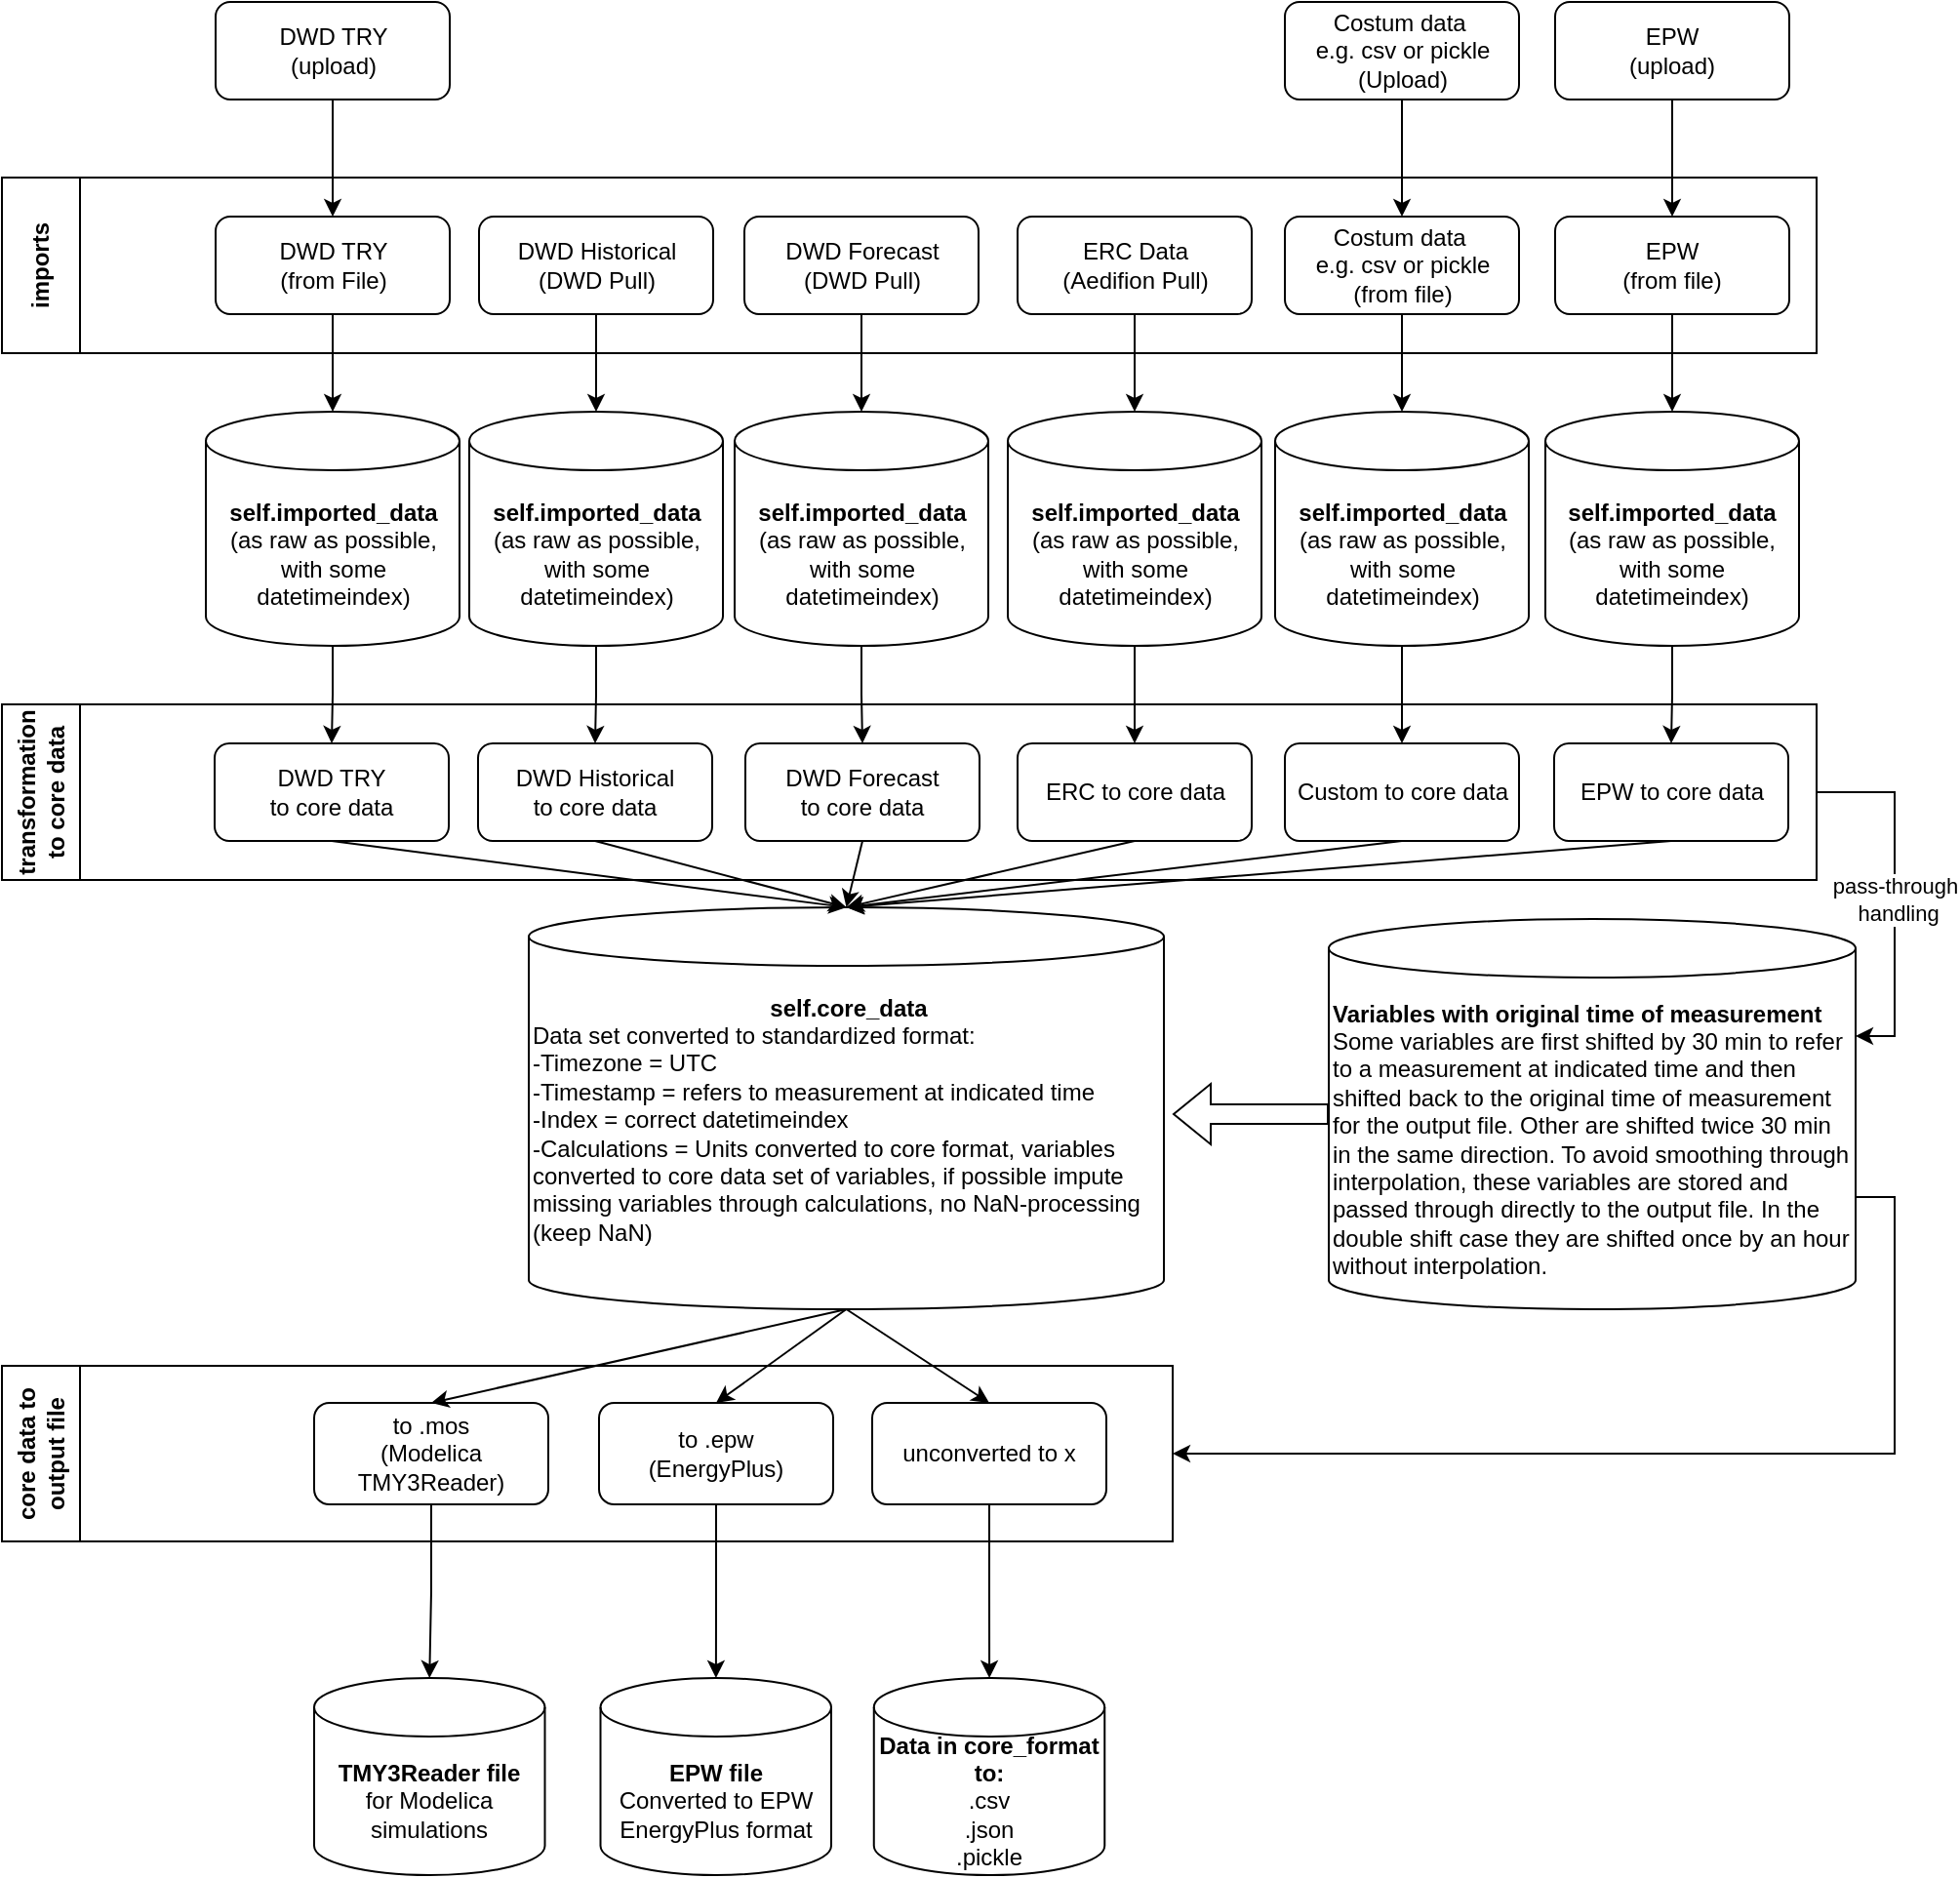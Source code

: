<mxfile version="21.6.5" type="device">
  <diagram id="C5RBs43oDa-KdzZeNtuy" name="Page-1">
    <mxGraphModel dx="2093" dy="2224" grid="1" gridSize="10" guides="1" tooltips="1" connect="1" arrows="1" fold="1" page="1" pageScale="1" pageWidth="827" pageHeight="1169" math="0" shadow="0">
      <root>
        <mxCell id="WIyWlLk6GJQsqaUBKTNV-0" />
        <mxCell id="WIyWlLk6GJQsqaUBKTNV-1" parent="WIyWlLk6GJQsqaUBKTNV-0" />
        <mxCell id="tn6FGIf0n3ZcMdlyqICX-29" value="" style="edgeStyle=orthogonalEdgeStyle;rounded=0;orthogonalLoop=1;jettySize=auto;html=1;" parent="WIyWlLk6GJQsqaUBKTNV-1" source="WIyWlLk6GJQsqaUBKTNV-3" target="tn6FGIf0n3ZcMdlyqICX-14" edge="1">
          <mxGeometry relative="1" as="geometry" />
        </mxCell>
        <mxCell id="WIyWlLk6GJQsqaUBKTNV-3" value="DWD Forecast&lt;br&gt;(DWD Pull)" style="rounded=1;whiteSpace=wrap;html=1;fontSize=12;glass=0;strokeWidth=1;shadow=0;" parent="WIyWlLk6GJQsqaUBKTNV-1" vertex="1">
          <mxGeometry x="440.5" y="-120" width="120" height="50" as="geometry" />
        </mxCell>
        <mxCell id="WIyWlLk6GJQsqaUBKTNV-7" value="&lt;div style=&quot;text-align: center;&quot;&gt;&lt;b style=&quot;background-color: initial; border-color: var(--border-color);&quot;&gt;self.core_data&lt;/b&gt;&lt;/div&gt;Data set converted to standardized format:&lt;br style=&quot;border-color: var(--border-color);&quot;&gt;-Timezone = UTC&lt;br style=&quot;border-color: var(--border-color);&quot;&gt;-Timestamp = refers to measurement at indicated time&lt;br&gt;-Index = correct datetimeindex&amp;nbsp;&lt;br style=&quot;border-color: var(--border-color);&quot;&gt;-Calculations = Units converted to core format,&amp;nbsp;variables converted to core data set of variables, if possible impute missing variables through calculations, no NaN-processing (keep NaN)&lt;br style=&quot;border-color: var(--border-color);&quot;&gt;&amp;nbsp;" style="shape=cylinder3;whiteSpace=wrap;html=1;boundedLbl=1;backgroundOutline=1;size=15;align=left;" parent="WIyWlLk6GJQsqaUBKTNV-1" vertex="1">
          <mxGeometry x="330" y="234" width="325.5" height="206" as="geometry" />
        </mxCell>
        <mxCell id="tn6FGIf0n3ZcMdlyqICX-28" value="" style="edgeStyle=orthogonalEdgeStyle;rounded=0;orthogonalLoop=1;jettySize=auto;html=1;" parent="WIyWlLk6GJQsqaUBKTNV-1" source="_qvap0C31M7JRtb-dRH6-0" target="tn6FGIf0n3ZcMdlyqICX-13" edge="1">
          <mxGeometry relative="1" as="geometry" />
        </mxCell>
        <mxCell id="_qvap0C31M7JRtb-dRH6-0" value="DWD Historical&lt;br&gt;(DWD Pull)" style="rounded=1;whiteSpace=wrap;html=1;fontSize=12;glass=0;strokeWidth=1;shadow=0;" parent="WIyWlLk6GJQsqaUBKTNV-1" vertex="1">
          <mxGeometry x="304.5" y="-120" width="120" height="50" as="geometry" />
        </mxCell>
        <mxCell id="tn6FGIf0n3ZcMdlyqICX-27" value="" style="edgeStyle=orthogonalEdgeStyle;rounded=0;orthogonalLoop=1;jettySize=auto;html=1;" parent="WIyWlLk6GJQsqaUBKTNV-1" source="_qvap0C31M7JRtb-dRH6-3" target="tn6FGIf0n3ZcMdlyqICX-2" edge="1">
          <mxGeometry relative="1" as="geometry" />
        </mxCell>
        <mxCell id="_qvap0C31M7JRtb-dRH6-3" value="DWD TRY&lt;br&gt;(from File)" style="rounded=1;whiteSpace=wrap;html=1;fontSize=12;glass=0;strokeWidth=1;shadow=0;" parent="WIyWlLk6GJQsqaUBKTNV-1" vertex="1">
          <mxGeometry x="169.5" y="-120" width="120" height="50" as="geometry" />
        </mxCell>
        <mxCell id="tn6FGIf0n3ZcMdlyqICX-30" value="" style="edgeStyle=orthogonalEdgeStyle;rounded=0;orthogonalLoop=1;jettySize=auto;html=1;" parent="WIyWlLk6GJQsqaUBKTNV-1" source="_qvap0C31M7JRtb-dRH6-4" target="tn6FGIf0n3ZcMdlyqICX-15" edge="1">
          <mxGeometry relative="1" as="geometry" />
        </mxCell>
        <mxCell id="_qvap0C31M7JRtb-dRH6-4" value="ERC Data&lt;br&gt;(Aedifion Pull)" style="rounded=1;whiteSpace=wrap;html=1;fontSize=12;glass=0;strokeWidth=1;shadow=0;" parent="WIyWlLk6GJQsqaUBKTNV-1" vertex="1">
          <mxGeometry x="580.5" y="-120" width="120" height="50" as="geometry" />
        </mxCell>
        <mxCell id="tn6FGIf0n3ZcMdlyqICX-31" value="" style="edgeStyle=orthogonalEdgeStyle;rounded=0;orthogonalLoop=1;jettySize=auto;html=1;entryX=0.5;entryY=0;entryDx=0;entryDy=0;entryPerimeter=0;" parent="WIyWlLk6GJQsqaUBKTNV-1" source="_qvap0C31M7JRtb-dRH6-5" target="tn6FGIf0n3ZcMdlyqICX-16" edge="1">
          <mxGeometry relative="1" as="geometry" />
        </mxCell>
        <mxCell id="_qvap0C31M7JRtb-dRH6-5" value="Costum data&amp;nbsp;&lt;br&gt;e.g. csv or pickle&lt;br&gt;(from file)" style="rounded=1;whiteSpace=wrap;html=1;fontSize=12;glass=0;strokeWidth=1;shadow=0;" parent="WIyWlLk6GJQsqaUBKTNV-1" vertex="1">
          <mxGeometry x="717.5" y="-120" width="120" height="50" as="geometry" />
        </mxCell>
        <mxCell id="tn6FGIf0n3ZcMdlyqICX-9" style="edgeStyle=orthogonalEdgeStyle;rounded=0;orthogonalLoop=1;jettySize=auto;html=1;exitX=0.5;exitY=1;exitDx=0;exitDy=0;entryX=0.5;entryY=0;entryDx=0;entryDy=0;entryPerimeter=0;" parent="WIyWlLk6GJQsqaUBKTNV-1" source="_qvap0C31M7JRtb-dRH6-6" target="tn6FGIf0n3ZcMdlyqICX-4" edge="1">
          <mxGeometry relative="1" as="geometry" />
        </mxCell>
        <mxCell id="_qvap0C31M7JRtb-dRH6-6" value="to .mos &lt;br&gt;(Modelica TMY3Reader)" style="rounded=1;whiteSpace=wrap;html=1;fontSize=12;glass=0;strokeWidth=1;shadow=0;" parent="WIyWlLk6GJQsqaUBKTNV-1" vertex="1">
          <mxGeometry x="220" y="488" width="120" height="52" as="geometry" />
        </mxCell>
        <mxCell id="tn6FGIf0n3ZcMdlyqICX-11" value="" style="edgeStyle=orthogonalEdgeStyle;rounded=0;orthogonalLoop=1;jettySize=auto;html=1;" parent="WIyWlLk6GJQsqaUBKTNV-1" source="_qvap0C31M7JRtb-dRH6-7" target="tn6FGIf0n3ZcMdlyqICX-6" edge="1">
          <mxGeometry relative="1" as="geometry" />
        </mxCell>
        <mxCell id="_qvap0C31M7JRtb-dRH6-7" value="unconverted to x" style="rounded=1;whiteSpace=wrap;html=1;fontSize=12;glass=0;strokeWidth=1;shadow=0;" parent="WIyWlLk6GJQsqaUBKTNV-1" vertex="1">
          <mxGeometry x="506" y="488" width="120" height="52" as="geometry" />
        </mxCell>
        <mxCell id="tn6FGIf0n3ZcMdlyqICX-10" style="edgeStyle=orthogonalEdgeStyle;rounded=0;orthogonalLoop=1;jettySize=auto;html=1;exitX=0.5;exitY=1;exitDx=0;exitDy=0;" parent="WIyWlLk6GJQsqaUBKTNV-1" source="_qvap0C31M7JRtb-dRH6-8" target="tn6FGIf0n3ZcMdlyqICX-5" edge="1">
          <mxGeometry relative="1" as="geometry" />
        </mxCell>
        <mxCell id="_qvap0C31M7JRtb-dRH6-8" value="to .epw&lt;br&gt;(EnergyPlus)" style="rounded=1;whiteSpace=wrap;html=1;fontSize=12;glass=0;strokeWidth=1;shadow=0;" parent="WIyWlLk6GJQsqaUBKTNV-1" vertex="1">
          <mxGeometry x="366" y="488" width="120" height="52" as="geometry" />
        </mxCell>
        <mxCell id="_qvap0C31M7JRtb-dRH6-10" value="" style="endArrow=classic;html=1;rounded=0;exitX=0.5;exitY=1;exitDx=0;exitDy=0;entryX=0.5;entryY=0;entryDx=0;entryDy=0;" parent="WIyWlLk6GJQsqaUBKTNV-1" source="WIyWlLk6GJQsqaUBKTNV-7" target="_qvap0C31M7JRtb-dRH6-6" edge="1">
          <mxGeometry width="50" height="50" relative="1" as="geometry">
            <mxPoint x="560" y="468" as="sourcePoint" />
            <mxPoint x="610" y="418" as="targetPoint" />
          </mxGeometry>
        </mxCell>
        <mxCell id="_qvap0C31M7JRtb-dRH6-11" value="" style="endArrow=classic;html=1;rounded=0;exitX=0.5;exitY=1;exitDx=0;exitDy=0;entryX=0.5;entryY=0;entryDx=0;entryDy=0;" parent="WIyWlLk6GJQsqaUBKTNV-1" source="WIyWlLk6GJQsqaUBKTNV-7" target="_qvap0C31M7JRtb-dRH6-8" edge="1">
          <mxGeometry width="50" height="50" relative="1" as="geometry">
            <mxPoint x="501" y="438" as="sourcePoint" />
            <mxPoint x="290" y="498" as="targetPoint" />
          </mxGeometry>
        </mxCell>
        <mxCell id="_qvap0C31M7JRtb-dRH6-12" value="" style="endArrow=classic;html=1;rounded=0;exitX=0.5;exitY=1;exitDx=0;exitDy=0;entryX=0.5;entryY=0;entryDx=0;entryDy=0;" parent="WIyWlLk6GJQsqaUBKTNV-1" source="WIyWlLk6GJQsqaUBKTNV-7" target="_qvap0C31M7JRtb-dRH6-7" edge="1">
          <mxGeometry width="50" height="50" relative="1" as="geometry">
            <mxPoint x="501" y="438" as="sourcePoint" />
            <mxPoint x="436" y="498" as="targetPoint" />
          </mxGeometry>
        </mxCell>
        <mxCell id="tn6FGIf0n3ZcMdlyqICX-43" style="edgeStyle=orthogonalEdgeStyle;rounded=0;orthogonalLoop=1;jettySize=auto;html=1;exitX=0.5;exitY=1;exitDx=0;exitDy=0;entryX=0.5;entryY=0;entryDx=0;entryDy=0;" parent="WIyWlLk6GJQsqaUBKTNV-1" source="tn6FGIf0n3ZcMdlyqICX-0" target="_qvap0C31M7JRtb-dRH6-3" edge="1">
          <mxGeometry relative="1" as="geometry" />
        </mxCell>
        <mxCell id="tn6FGIf0n3ZcMdlyqICX-0" value="DWD TRY&lt;br&gt;(upload)" style="rounded=1;whiteSpace=wrap;html=1;fontSize=12;glass=0;strokeWidth=1;shadow=0;" parent="WIyWlLk6GJQsqaUBKTNV-1" vertex="1">
          <mxGeometry x="169.5" y="-230" width="120" height="50" as="geometry" />
        </mxCell>
        <mxCell id="tn6FGIf0n3ZcMdlyqICX-44" value="" style="edgeStyle=orthogonalEdgeStyle;rounded=0;orthogonalLoop=1;jettySize=auto;html=1;" parent="WIyWlLk6GJQsqaUBKTNV-1" source="tn6FGIf0n3ZcMdlyqICX-1" target="_qvap0C31M7JRtb-dRH6-5" edge="1">
          <mxGeometry relative="1" as="geometry" />
        </mxCell>
        <mxCell id="tn6FGIf0n3ZcMdlyqICX-1" value="Costum data&amp;nbsp;&lt;br&gt;e.g. csv or pickle&lt;br&gt;(Upload)" style="rounded=1;whiteSpace=wrap;html=1;fontSize=12;glass=0;strokeWidth=1;shadow=0;" parent="WIyWlLk6GJQsqaUBKTNV-1" vertex="1">
          <mxGeometry x="717.5" y="-230" width="120" height="50" as="geometry" />
        </mxCell>
        <mxCell id="tn6FGIf0n3ZcMdlyqICX-32" value="" style="edgeStyle=orthogonalEdgeStyle;rounded=0;orthogonalLoop=1;jettySize=auto;html=1;" parent="WIyWlLk6GJQsqaUBKTNV-1" source="tn6FGIf0n3ZcMdlyqICX-2" target="tn6FGIf0n3ZcMdlyqICX-19" edge="1">
          <mxGeometry relative="1" as="geometry" />
        </mxCell>
        <mxCell id="tn6FGIf0n3ZcMdlyqICX-2" value="&lt;b&gt;self.imported_data&lt;/b&gt;&lt;br&gt;(as raw as possible, with some datetimeindex)" style="shape=cylinder3;whiteSpace=wrap;html=1;boundedLbl=1;backgroundOutline=1;size=15;" parent="WIyWlLk6GJQsqaUBKTNV-1" vertex="1">
          <mxGeometry x="164.5" y="-20" width="130" height="120" as="geometry" />
        </mxCell>
        <mxCell id="tn6FGIf0n3ZcMdlyqICX-4" value="&lt;b&gt;TMY3Reader file&lt;br&gt;&lt;/b&gt;for Modelica simulations" style="shape=cylinder3;whiteSpace=wrap;html=1;boundedLbl=1;backgroundOutline=1;size=15;" parent="WIyWlLk6GJQsqaUBKTNV-1" vertex="1">
          <mxGeometry x="220" y="629" width="118.25" height="101" as="geometry" />
        </mxCell>
        <mxCell id="tn6FGIf0n3ZcMdlyqICX-5" value="&lt;b&gt;EPW file&lt;br&gt;&lt;/b&gt;Converted to EPW EnergyPlus format&lt;b&gt;&lt;br&gt;&lt;/b&gt;" style="shape=cylinder3;whiteSpace=wrap;html=1;boundedLbl=1;backgroundOutline=1;size=15;" parent="WIyWlLk6GJQsqaUBKTNV-1" vertex="1">
          <mxGeometry x="366.75" y="629" width="118.25" height="101" as="geometry" />
        </mxCell>
        <mxCell id="tn6FGIf0n3ZcMdlyqICX-6" value="&lt;b&gt;Data in core_format to:&lt;br&gt;&lt;/b&gt;.csv&lt;br&gt;.json&lt;br&gt;.pickle&lt;b&gt;&lt;br&gt;&lt;/b&gt;" style="shape=cylinder3;whiteSpace=wrap;html=1;boundedLbl=1;backgroundOutline=1;size=15;" parent="WIyWlLk6GJQsqaUBKTNV-1" vertex="1">
          <mxGeometry x="506.88" y="629" width="118.25" height="101" as="geometry" />
        </mxCell>
        <mxCell id="tn6FGIf0n3ZcMdlyqICX-33" value="" style="edgeStyle=orthogonalEdgeStyle;rounded=0;orthogonalLoop=1;jettySize=auto;html=1;" parent="WIyWlLk6GJQsqaUBKTNV-1" source="tn6FGIf0n3ZcMdlyqICX-13" target="tn6FGIf0n3ZcMdlyqICX-18" edge="1">
          <mxGeometry relative="1" as="geometry" />
        </mxCell>
        <mxCell id="tn6FGIf0n3ZcMdlyqICX-13" value="&lt;b&gt;self.imported_data&lt;/b&gt;&lt;br&gt;(as raw as possible, with some datetimeindex)" style="shape=cylinder3;whiteSpace=wrap;html=1;boundedLbl=1;backgroundOutline=1;size=15;" parent="WIyWlLk6GJQsqaUBKTNV-1" vertex="1">
          <mxGeometry x="299.5" y="-20" width="130" height="120" as="geometry" />
        </mxCell>
        <mxCell id="tn6FGIf0n3ZcMdlyqICX-34" value="" style="edgeStyle=orthogonalEdgeStyle;rounded=0;orthogonalLoop=1;jettySize=auto;html=1;" parent="WIyWlLk6GJQsqaUBKTNV-1" source="tn6FGIf0n3ZcMdlyqICX-14" target="tn6FGIf0n3ZcMdlyqICX-17" edge="1">
          <mxGeometry relative="1" as="geometry" />
        </mxCell>
        <mxCell id="tn6FGIf0n3ZcMdlyqICX-14" value="&lt;b&gt;self.imported_data&lt;/b&gt;&lt;br&gt;(as raw as possible, with some datetimeindex)" style="shape=cylinder3;whiteSpace=wrap;html=1;boundedLbl=1;backgroundOutline=1;size=15;" parent="WIyWlLk6GJQsqaUBKTNV-1" vertex="1">
          <mxGeometry x="435.5" y="-20" width="130" height="120" as="geometry" />
        </mxCell>
        <mxCell id="tn6FGIf0n3ZcMdlyqICX-35" value="" style="edgeStyle=orthogonalEdgeStyle;rounded=0;orthogonalLoop=1;jettySize=auto;html=1;" parent="WIyWlLk6GJQsqaUBKTNV-1" source="tn6FGIf0n3ZcMdlyqICX-15" target="tn6FGIf0n3ZcMdlyqICX-20" edge="1">
          <mxGeometry relative="1" as="geometry" />
        </mxCell>
        <mxCell id="tn6FGIf0n3ZcMdlyqICX-15" value="&lt;b&gt;self.imported_data&lt;/b&gt;&lt;br&gt;(as raw as possible, with some datetimeindex)" style="shape=cylinder3;whiteSpace=wrap;html=1;boundedLbl=1;backgroundOutline=1;size=15;" parent="WIyWlLk6GJQsqaUBKTNV-1" vertex="1">
          <mxGeometry x="575.5" y="-20" width="130" height="120" as="geometry" />
        </mxCell>
        <mxCell id="tn6FGIf0n3ZcMdlyqICX-16" value="&lt;b&gt;self.imported_data&lt;/b&gt;&lt;br&gt;(as raw as possible, with some datetimeindex)" style="shape=cylinder3;whiteSpace=wrap;html=1;boundedLbl=1;backgroundOutline=1;size=15;" parent="WIyWlLk6GJQsqaUBKTNV-1" vertex="1">
          <mxGeometry x="712.5" y="-20" width="130" height="120" as="geometry" />
        </mxCell>
        <mxCell id="tn6FGIf0n3ZcMdlyqICX-17" value="DWD Forecast&lt;br&gt;to core data" style="rounded=1;whiteSpace=wrap;html=1;fontSize=12;glass=0;strokeWidth=1;shadow=0;" parent="WIyWlLk6GJQsqaUBKTNV-1" vertex="1">
          <mxGeometry x="441" y="150" width="120" height="50" as="geometry" />
        </mxCell>
        <mxCell id="tn6FGIf0n3ZcMdlyqICX-18" value="DWD Historical&lt;br&gt;to core data" style="rounded=1;whiteSpace=wrap;html=1;fontSize=12;glass=0;strokeWidth=1;shadow=0;" parent="WIyWlLk6GJQsqaUBKTNV-1" vertex="1">
          <mxGeometry x="304" y="150" width="120" height="50" as="geometry" />
        </mxCell>
        <mxCell id="tn6FGIf0n3ZcMdlyqICX-19" value="DWD TRY&lt;br&gt;to core data" style="rounded=1;whiteSpace=wrap;html=1;fontSize=12;glass=0;strokeWidth=1;shadow=0;" parent="WIyWlLk6GJQsqaUBKTNV-1" vertex="1">
          <mxGeometry x="169" y="150" width="120" height="50" as="geometry" />
        </mxCell>
        <mxCell id="tn6FGIf0n3ZcMdlyqICX-20" value="ERC to core data" style="rounded=1;whiteSpace=wrap;html=1;fontSize=12;glass=0;strokeWidth=1;shadow=0;" parent="WIyWlLk6GJQsqaUBKTNV-1" vertex="1">
          <mxGeometry x="580.5" y="150" width="120" height="50" as="geometry" />
        </mxCell>
        <mxCell id="tn6FGIf0n3ZcMdlyqICX-23" value="imports" style="swimlane;horizontal=0;whiteSpace=wrap;html=1;startSize=40;" parent="WIyWlLk6GJQsqaUBKTNV-1" vertex="1">
          <mxGeometry x="60" y="-140" width="930" height="90" as="geometry" />
        </mxCell>
        <mxCell id="KbH_WFNAOHIMAT9BFTNj-16" style="edgeStyle=orthogonalEdgeStyle;rounded=0;orthogonalLoop=1;jettySize=auto;html=1;exitX=1;exitY=0.5;exitDx=0;exitDy=0;entryX=1;entryY=0;entryDx=0;entryDy=60;entryPerimeter=0;" parent="WIyWlLk6GJQsqaUBKTNV-1" source="tn6FGIf0n3ZcMdlyqICX-25" target="KbH_WFNAOHIMAT9BFTNj-13" edge="1">
          <mxGeometry relative="1" as="geometry">
            <mxPoint x="940" y="230" as="targetPoint" />
            <Array as="points">
              <mxPoint x="1030" y="175" />
              <mxPoint x="1030" y="300" />
            </Array>
          </mxGeometry>
        </mxCell>
        <mxCell id="KbH_WFNAOHIMAT9BFTNj-20" value="pass-through&lt;br&gt;&amp;nbsp;handling" style="edgeLabel;html=1;align=center;verticalAlign=middle;resizable=0;points=[];" parent="KbH_WFNAOHIMAT9BFTNj-16" vertex="1" connectable="0">
          <mxGeometry x="0.505" y="3" relative="1" as="geometry">
            <mxPoint x="-3" y="-44" as="offset" />
          </mxGeometry>
        </mxCell>
        <mxCell id="tn6FGIf0n3ZcMdlyqICX-25" value="transformation &lt;br&gt;to core data" style="swimlane;horizontal=0;whiteSpace=wrap;html=1;startSize=40;" parent="WIyWlLk6GJQsqaUBKTNV-1" vertex="1">
          <mxGeometry x="60" y="130" width="930" height="90" as="geometry" />
        </mxCell>
        <mxCell id="KbH_WFNAOHIMAT9BFTNj-10" value="Custom to core data" style="rounded=1;whiteSpace=wrap;html=1;fontSize=12;glass=0;strokeWidth=1;shadow=0;" parent="tn6FGIf0n3ZcMdlyqICX-25" vertex="1">
          <mxGeometry x="657.5" y="20" width="120" height="50" as="geometry" />
        </mxCell>
        <mxCell id="tn6FGIf0n3ZcMdlyqICX-26" value="core data to&lt;br&gt;output file" style="swimlane;horizontal=0;whiteSpace=wrap;html=1;startSize=40;" parent="WIyWlLk6GJQsqaUBKTNV-1" vertex="1">
          <mxGeometry x="60" y="469" width="600" height="90" as="geometry" />
        </mxCell>
        <mxCell id="KbH_WFNAOHIMAT9BFTNj-0" value="" style="edgeStyle=orthogonalEdgeStyle;rounded=0;orthogonalLoop=1;jettySize=auto;html=1;" parent="WIyWlLk6GJQsqaUBKTNV-1" source="KbH_WFNAOHIMAT9BFTNj-1" target="KbH_WFNAOHIMAT9BFTNj-5" edge="1">
          <mxGeometry relative="1" as="geometry" />
        </mxCell>
        <mxCell id="KbH_WFNAOHIMAT9BFTNj-1" value="EPW&lt;br&gt;(from file)" style="rounded=1;whiteSpace=wrap;html=1;fontSize=12;glass=0;strokeWidth=1;shadow=0;" parent="WIyWlLk6GJQsqaUBKTNV-1" vertex="1">
          <mxGeometry x="856" y="-120" width="120" height="50" as="geometry" />
        </mxCell>
        <mxCell id="KbH_WFNAOHIMAT9BFTNj-2" style="edgeStyle=orthogonalEdgeStyle;rounded=0;orthogonalLoop=1;jettySize=auto;html=1;exitX=0.5;exitY=1;exitDx=0;exitDy=0;entryX=0.5;entryY=0;entryDx=0;entryDy=0;" parent="WIyWlLk6GJQsqaUBKTNV-1" source="KbH_WFNAOHIMAT9BFTNj-3" target="KbH_WFNAOHIMAT9BFTNj-1" edge="1">
          <mxGeometry relative="1" as="geometry" />
        </mxCell>
        <mxCell id="KbH_WFNAOHIMAT9BFTNj-3" value="EPW&lt;br&gt;(upload)" style="rounded=1;whiteSpace=wrap;html=1;fontSize=12;glass=0;strokeWidth=1;shadow=0;" parent="WIyWlLk6GJQsqaUBKTNV-1" vertex="1">
          <mxGeometry x="856" y="-230" width="120" height="50" as="geometry" />
        </mxCell>
        <mxCell id="KbH_WFNAOHIMAT9BFTNj-4" value="" style="edgeStyle=orthogonalEdgeStyle;rounded=0;orthogonalLoop=1;jettySize=auto;html=1;" parent="WIyWlLk6GJQsqaUBKTNV-1" source="KbH_WFNAOHIMAT9BFTNj-5" target="KbH_WFNAOHIMAT9BFTNj-6" edge="1">
          <mxGeometry relative="1" as="geometry" />
        </mxCell>
        <mxCell id="KbH_WFNAOHIMAT9BFTNj-5" value="&lt;b&gt;self.imported_data&lt;/b&gt;&lt;br&gt;(as raw as possible, with some datetimeindex)" style="shape=cylinder3;whiteSpace=wrap;html=1;boundedLbl=1;backgroundOutline=1;size=15;" parent="WIyWlLk6GJQsqaUBKTNV-1" vertex="1">
          <mxGeometry x="851" y="-20" width="130" height="120" as="geometry" />
        </mxCell>
        <mxCell id="KbH_WFNAOHIMAT9BFTNj-6" value="EPW to core data" style="rounded=1;whiteSpace=wrap;html=1;fontSize=12;glass=0;strokeWidth=1;shadow=0;" parent="WIyWlLk6GJQsqaUBKTNV-1" vertex="1">
          <mxGeometry x="855.5" y="150" width="120" height="50" as="geometry" />
        </mxCell>
        <mxCell id="KbH_WFNAOHIMAT9BFTNj-17" style="edgeStyle=orthogonalEdgeStyle;rounded=0;orthogonalLoop=1;jettySize=auto;html=1;exitX=1;exitY=0;exitDx=0;exitDy=142.5;exitPerimeter=0;entryX=1;entryY=0.5;entryDx=0;entryDy=0;" parent="WIyWlLk6GJQsqaUBKTNV-1" source="KbH_WFNAOHIMAT9BFTNj-13" target="tn6FGIf0n3ZcMdlyqICX-26" edge="1">
          <mxGeometry relative="1" as="geometry" />
        </mxCell>
        <mxCell id="KbH_WFNAOHIMAT9BFTNj-13" value="&lt;b&gt;Variables with original time of measurement&lt;/b&gt;&lt;br&gt;Some variables are first shifted by 30 min to refer to a measurement at indicated time and then shifted back to the original time of measurement for the output file. Other are shifted twice 30 min in the same direction. To avoid smoothing through interpolation, these variables are stored and passed through directly to the output file. In the double shift case they are shifted once by an hour without interpolation." style="shape=cylinder3;whiteSpace=wrap;html=1;boundedLbl=1;backgroundOutline=1;size=15;align=left;" parent="WIyWlLk6GJQsqaUBKTNV-1" vertex="1">
          <mxGeometry x="740" y="240" width="270" height="200" as="geometry" />
        </mxCell>
        <mxCell id="KbH_WFNAOHIMAT9BFTNj-21" value="" style="shape=flexArrow;endArrow=classic;html=1;rounded=0;exitX=0;exitY=0.5;exitDx=0;exitDy=0;exitPerimeter=0;" parent="WIyWlLk6GJQsqaUBKTNV-1" source="KbH_WFNAOHIMAT9BFTNj-13" edge="1">
          <mxGeometry width="50" height="50" relative="1" as="geometry">
            <mxPoint x="750.0" y="332.5" as="sourcePoint" />
            <mxPoint x="660" y="340" as="targetPoint" />
          </mxGeometry>
        </mxCell>
        <mxCell id="speNVgc6wiBZaAI2S3co-0" value="" style="endArrow=classic;html=1;rounded=0;exitX=0.5;exitY=1;exitDx=0;exitDy=0;entryX=0.5;entryY=0;entryDx=0;entryDy=0;entryPerimeter=0;" edge="1" parent="WIyWlLk6GJQsqaUBKTNV-1" source="tn6FGIf0n3ZcMdlyqICX-19" target="WIyWlLk6GJQsqaUBKTNV-7">
          <mxGeometry width="50" height="50" relative="1" as="geometry">
            <mxPoint x="420" y="310" as="sourcePoint" />
            <mxPoint x="470" y="260" as="targetPoint" />
          </mxGeometry>
        </mxCell>
        <mxCell id="speNVgc6wiBZaAI2S3co-1" value="" style="endArrow=classic;html=1;rounded=0;exitX=0.5;exitY=1;exitDx=0;exitDy=0;entryX=0.5;entryY=0;entryDx=0;entryDy=0;entryPerimeter=0;" edge="1" parent="WIyWlLk6GJQsqaUBKTNV-1" source="tn6FGIf0n3ZcMdlyqICX-18" target="WIyWlLk6GJQsqaUBKTNV-7">
          <mxGeometry width="50" height="50" relative="1" as="geometry">
            <mxPoint x="239" y="210" as="sourcePoint" />
            <mxPoint x="503" y="244" as="targetPoint" />
          </mxGeometry>
        </mxCell>
        <mxCell id="speNVgc6wiBZaAI2S3co-2" value="" style="endArrow=classic;html=1;rounded=0;exitX=0.5;exitY=1;exitDx=0;exitDy=0;entryX=0.5;entryY=0;entryDx=0;entryDy=0;entryPerimeter=0;" edge="1" parent="WIyWlLk6GJQsqaUBKTNV-1" source="tn6FGIf0n3ZcMdlyqICX-17" target="WIyWlLk6GJQsqaUBKTNV-7">
          <mxGeometry width="50" height="50" relative="1" as="geometry">
            <mxPoint x="249" y="220" as="sourcePoint" />
            <mxPoint x="490" y="230" as="targetPoint" />
          </mxGeometry>
        </mxCell>
        <mxCell id="speNVgc6wiBZaAI2S3co-3" value="" style="endArrow=classic;html=1;rounded=0;exitX=0.5;exitY=1;exitDx=0;exitDy=0;entryX=0.5;entryY=0;entryDx=0;entryDy=0;entryPerimeter=0;" edge="1" parent="WIyWlLk6GJQsqaUBKTNV-1" source="tn6FGIf0n3ZcMdlyqICX-20" target="WIyWlLk6GJQsqaUBKTNV-7">
          <mxGeometry width="50" height="50" relative="1" as="geometry">
            <mxPoint x="259" y="230" as="sourcePoint" />
            <mxPoint x="523" y="264" as="targetPoint" />
          </mxGeometry>
        </mxCell>
        <mxCell id="speNVgc6wiBZaAI2S3co-4" value="" style="endArrow=classic;html=1;rounded=0;entryX=0.5;entryY=0;entryDx=0;entryDy=0;entryPerimeter=0;exitX=0.5;exitY=1;exitDx=0;exitDy=0;" edge="1" parent="WIyWlLk6GJQsqaUBKTNV-1" source="KbH_WFNAOHIMAT9BFTNj-10" target="WIyWlLk6GJQsqaUBKTNV-7">
          <mxGeometry width="50" height="50" relative="1" as="geometry">
            <mxPoint x="730" y="210" as="sourcePoint" />
            <mxPoint x="533" y="274" as="targetPoint" />
          </mxGeometry>
        </mxCell>
        <mxCell id="speNVgc6wiBZaAI2S3co-5" value="" style="endArrow=classic;html=1;rounded=0;exitX=0.5;exitY=1;exitDx=0;exitDy=0;entryX=0.5;entryY=0;entryDx=0;entryDy=0;entryPerimeter=0;" edge="1" parent="WIyWlLk6GJQsqaUBKTNV-1" source="KbH_WFNAOHIMAT9BFTNj-6" target="WIyWlLk6GJQsqaUBKTNV-7">
          <mxGeometry width="50" height="50" relative="1" as="geometry">
            <mxPoint x="279" y="250" as="sourcePoint" />
            <mxPoint x="543" y="284" as="targetPoint" />
          </mxGeometry>
        </mxCell>
        <mxCell id="speNVgc6wiBZaAI2S3co-6" value="" style="edgeStyle=orthogonalEdgeStyle;rounded=0;orthogonalLoop=1;jettySize=auto;html=1;exitX=0.5;exitY=1;exitDx=0;exitDy=0;exitPerimeter=0;entryX=0.5;entryY=0;entryDx=0;entryDy=0;" edge="1" parent="WIyWlLk6GJQsqaUBKTNV-1" source="tn6FGIf0n3ZcMdlyqICX-16" target="KbH_WFNAOHIMAT9BFTNj-10">
          <mxGeometry relative="1" as="geometry">
            <mxPoint x="926" y="110" as="sourcePoint" />
            <mxPoint x="925" y="160" as="targetPoint" />
          </mxGeometry>
        </mxCell>
      </root>
    </mxGraphModel>
  </diagram>
</mxfile>
